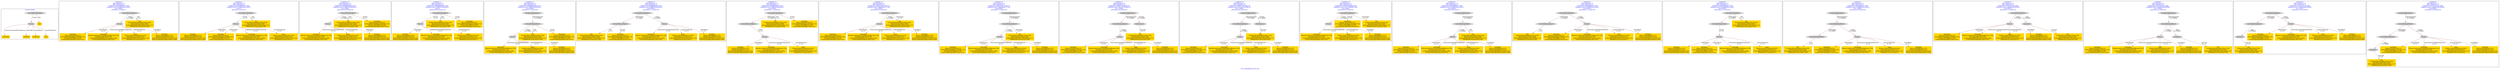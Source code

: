 digraph n0 {
fontcolor="blue"
remincross="true"
label="s18-s-indianapolis-artists.xml"
subgraph cluster_0 {
label="1-correct model"
n2[style="filled",color="white",fillcolor="lightgray",label="CulturalHeritageObject1"];
n3[style="filled",color="white",fillcolor="lightgray",label="Person1"];
n4[shape="plaintext",style="filled",fillcolor="gold",label="title"];
n5[shape="plaintext",style="filled",fillcolor="gold",label="nationality"];
n6[shape="plaintext",style="filled",fillcolor="gold",label="birthDate"];
n7[shape="plaintext",style="filled",fillcolor="gold",label="deathDate"];
n8[shape="plaintext",style="filled",fillcolor="gold",label="name"];
}
subgraph cluster_1 {
label="candidate 0\nlink coherence:1.0\nnode coherence:1.0\nconfidence:0.4816566803177064\nmapping score:0.5938855601059022\ncost:5.99981\n-precision:1.0-recall:1.0"
n10[style="filled",color="white",fillcolor="lightgray",label="CulturalHeritageObject1"];
n11[style="filled",color="white",fillcolor="lightgray",label="Person1"];
n12[shape="plaintext",style="filled",fillcolor="gold",label="title\n[CulturalHeritageObject,title,0.329]\n[Document,classLink,0.286]\n[CulturalHeritageObject,description,0.217]\n[WebResource,classLink,0.168]"];
n13[shape="plaintext",style="filled",fillcolor="gold",label="deathDate\n[Person,dateOfDeath,0.4]\n[CulturalHeritageObject,created,0.322]\n[Person,dateOfBirth,0.228]\n[CulturalHeritageObject,title,0.051]"];
n14[shape="plaintext",style="filled",fillcolor="gold",label="nationality\n[Person,countryAssociatedWithThePerson,0.754]\n[Concept,prefLabel,0.109]\n[CulturalHeritageObject,provenance,0.085]\n[CulturalHeritageObject,title,0.053]"];
n15[shape="plaintext",style="filled",fillcolor="gold",label="name\n[Person,nameOfThePerson,0.454]\n[Document,classLink,0.325]\n[CulturalHeritageObject,provenance,0.122]\n[WebResource,classLink,0.1]"];
n16[shape="plaintext",style="filled",fillcolor="gold",label="birthDate\n[Person,dateOfBirth,0.472]\n[Person,dateOfDeath,0.252]\n[CulturalHeritageObject,created,0.232]\n[Person,biographicalInformation,0.044]"];
}
subgraph cluster_2 {
label="candidate 1\nlink coherence:1.0\nnode coherence:1.0\nconfidence:0.4816566803177064\nmapping score:0.5938855601059022\ncost:6.0\n-precision:1.0-recall:1.0"
n18[style="filled",color="white",fillcolor="lightgray",label="CulturalHeritageObject2"];
n19[style="filled",color="white",fillcolor="lightgray",label="Person2"];
n20[shape="plaintext",style="filled",fillcolor="gold",label="birthDate\n[Person,dateOfBirth,0.472]\n[Person,dateOfDeath,0.252]\n[CulturalHeritageObject,created,0.232]\n[Person,biographicalInformation,0.044]"];
n21[shape="plaintext",style="filled",fillcolor="gold",label="deathDate\n[Person,dateOfDeath,0.4]\n[CulturalHeritageObject,created,0.322]\n[Person,dateOfBirth,0.228]\n[CulturalHeritageObject,title,0.051]"];
n22[shape="plaintext",style="filled",fillcolor="gold",label="title\n[CulturalHeritageObject,title,0.329]\n[Document,classLink,0.286]\n[CulturalHeritageObject,description,0.217]\n[WebResource,classLink,0.168]"];
n23[shape="plaintext",style="filled",fillcolor="gold",label="nationality\n[Person,countryAssociatedWithThePerson,0.754]\n[Concept,prefLabel,0.109]\n[CulturalHeritageObject,provenance,0.085]\n[CulturalHeritageObject,title,0.053]"];
n24[shape="plaintext",style="filled",fillcolor="gold",label="name\n[Person,nameOfThePerson,0.454]\n[Document,classLink,0.325]\n[CulturalHeritageObject,provenance,0.122]\n[WebResource,classLink,0.1]"];
}
subgraph cluster_3 {
label="candidate 10\nlink coherence:1.0\nnode coherence:1.0\nconfidence:0.46596066468752334\nmapping score:0.5886535548958411\ncost:5.99981\n-precision:0.83-recall:0.83"
n26[style="filled",color="white",fillcolor="lightgray",label="CulturalHeritageObject1"];
n27[style="filled",color="white",fillcolor="lightgray",label="Person1"];
n28[shape="plaintext",style="filled",fillcolor="gold",label="title\n[CulturalHeritageObject,title,0.329]\n[Document,classLink,0.286]\n[CulturalHeritageObject,description,0.217]\n[WebResource,classLink,0.168]"];
n29[shape="plaintext",style="filled",fillcolor="gold",label="nationality\n[Person,countryAssociatedWithThePerson,0.754]\n[Concept,prefLabel,0.109]\n[CulturalHeritageObject,provenance,0.085]\n[CulturalHeritageObject,title,0.053]"];
n30[shape="plaintext",style="filled",fillcolor="gold",label="deathDate\n[Person,dateOfDeath,0.4]\n[CulturalHeritageObject,created,0.322]\n[Person,dateOfBirth,0.228]\n[CulturalHeritageObject,title,0.051]"];
n31[shape="plaintext",style="filled",fillcolor="gold",label="name\n[Person,nameOfThePerson,0.454]\n[Document,classLink,0.325]\n[CulturalHeritageObject,provenance,0.122]\n[WebResource,classLink,0.1]"];
n32[shape="plaintext",style="filled",fillcolor="gold",label="birthDate\n[Person,dateOfBirth,0.472]\n[Person,dateOfDeath,0.252]\n[CulturalHeritageObject,created,0.232]\n[Person,biographicalInformation,0.044]"];
}
subgraph cluster_4 {
label="candidate 11\nlink coherence:1.0\nnode coherence:1.0\nconfidence:0.46596066468752334\nmapping score:0.5886535548958411\ncost:6.0\n-precision:0.83-recall:0.83"
n34[style="filled",color="white",fillcolor="lightgray",label="CulturalHeritageObject2"];
n35[style="filled",color="white",fillcolor="lightgray",label="Person2"];
n36[shape="plaintext",style="filled",fillcolor="gold",label="birthDate\n[Person,dateOfBirth,0.472]\n[Person,dateOfDeath,0.252]\n[CulturalHeritageObject,created,0.232]\n[Person,biographicalInformation,0.044]"];
n37[shape="plaintext",style="filled",fillcolor="gold",label="title\n[CulturalHeritageObject,title,0.329]\n[Document,classLink,0.286]\n[CulturalHeritageObject,description,0.217]\n[WebResource,classLink,0.168]"];
n38[shape="plaintext",style="filled",fillcolor="gold",label="nationality\n[Person,countryAssociatedWithThePerson,0.754]\n[Concept,prefLabel,0.109]\n[CulturalHeritageObject,provenance,0.085]\n[CulturalHeritageObject,title,0.053]"];
n39[shape="plaintext",style="filled",fillcolor="gold",label="name\n[Person,nameOfThePerson,0.454]\n[Document,classLink,0.325]\n[CulturalHeritageObject,provenance,0.122]\n[WebResource,classLink,0.1]"];
n40[shape="plaintext",style="filled",fillcolor="gold",label="deathDate\n[Person,dateOfDeath,0.4]\n[CulturalHeritageObject,created,0.322]\n[Person,dateOfBirth,0.228]\n[CulturalHeritageObject,title,0.051]"];
}
subgraph cluster_5 {
label="candidate 12\nlink coherence:1.0\nnode coherence:1.0\nconfidence:0.46596066468752334\nmapping score:0.5886535548958411\ncost:6.99965\n-precision:0.71-recall:0.83"
n42[style="filled",color="white",fillcolor="lightgray",label="CulturalHeritageObject1"];
n43[style="filled",color="white",fillcolor="lightgray",label="Person1"];
n44[style="filled",color="white",fillcolor="lightgray",label="EuropeanaAggregation1"];
n45[shape="plaintext",style="filled",fillcolor="gold",label="title\n[CulturalHeritageObject,title,0.329]\n[Document,classLink,0.286]\n[CulturalHeritageObject,description,0.217]\n[WebResource,classLink,0.168]"];
n46[shape="plaintext",style="filled",fillcolor="gold",label="nationality\n[Person,countryAssociatedWithThePerson,0.754]\n[Concept,prefLabel,0.109]\n[CulturalHeritageObject,provenance,0.085]\n[CulturalHeritageObject,title,0.053]"];
n47[shape="plaintext",style="filled",fillcolor="gold",label="deathDate\n[Person,dateOfDeath,0.4]\n[CulturalHeritageObject,created,0.322]\n[Person,dateOfBirth,0.228]\n[CulturalHeritageObject,title,0.051]"];
n48[shape="plaintext",style="filled",fillcolor="gold",label="name\n[Person,nameOfThePerson,0.454]\n[Document,classLink,0.325]\n[CulturalHeritageObject,provenance,0.122]\n[WebResource,classLink,0.1]"];
n49[shape="plaintext",style="filled",fillcolor="gold",label="birthDate\n[Person,dateOfBirth,0.472]\n[Person,dateOfDeath,0.252]\n[CulturalHeritageObject,created,0.232]\n[Person,biographicalInformation,0.044]"];
}
subgraph cluster_6 {
label="candidate 13\nlink coherence:1.0\nnode coherence:1.0\nconfidence:0.46596066468752334\nmapping score:0.5886535548958411\ncost:6.99978\n-precision:0.57-recall:0.67"
n51[style="filled",color="white",fillcolor="lightgray",label="CulturalHeritageObject1"];
n52[style="filled",color="white",fillcolor="lightgray",label="CulturalHeritageObject2"];
n53[style="filled",color="white",fillcolor="lightgray",label="Person1"];
n54[shape="plaintext",style="filled",fillcolor="gold",label="title\n[CulturalHeritageObject,title,0.329]\n[Document,classLink,0.286]\n[CulturalHeritageObject,description,0.217]\n[WebResource,classLink,0.168]"];
n55[shape="plaintext",style="filled",fillcolor="gold",label="nationality\n[Person,countryAssociatedWithThePerson,0.754]\n[Concept,prefLabel,0.109]\n[CulturalHeritageObject,provenance,0.085]\n[CulturalHeritageObject,title,0.053]"];
n56[shape="plaintext",style="filled",fillcolor="gold",label="name\n[Person,nameOfThePerson,0.454]\n[Document,classLink,0.325]\n[CulturalHeritageObject,provenance,0.122]\n[WebResource,classLink,0.1]"];
n57[shape="plaintext",style="filled",fillcolor="gold",label="birthDate\n[Person,dateOfBirth,0.472]\n[Person,dateOfDeath,0.252]\n[CulturalHeritageObject,created,0.232]\n[Person,biographicalInformation,0.044]"];
n58[shape="plaintext",style="filled",fillcolor="gold",label="deathDate\n[Person,dateOfDeath,0.4]\n[CulturalHeritageObject,created,0.322]\n[Person,dateOfBirth,0.228]\n[CulturalHeritageObject,title,0.051]"];
}
subgraph cluster_7 {
label="candidate 14\nlink coherence:1.0\nnode coherence:1.0\nconfidence:0.46596066468752334\nmapping score:0.5886535548958411\ncost:6.99997\n-precision:0.57-recall:0.67"
n60[style="filled",color="white",fillcolor="lightgray",label="CulturalHeritageObject1"];
n61[style="filled",color="white",fillcolor="lightgray",label="CulturalHeritageObject2"];
n62[style="filled",color="white",fillcolor="lightgray",label="Person2"];
n63[shape="plaintext",style="filled",fillcolor="gold",label="birthDate\n[Person,dateOfBirth,0.472]\n[Person,dateOfDeath,0.252]\n[CulturalHeritageObject,created,0.232]\n[Person,biographicalInformation,0.044]"];
n64[shape="plaintext",style="filled",fillcolor="gold",label="title\n[CulturalHeritageObject,title,0.329]\n[Document,classLink,0.286]\n[CulturalHeritageObject,description,0.217]\n[WebResource,classLink,0.168]"];
n65[shape="plaintext",style="filled",fillcolor="gold",label="nationality\n[Person,countryAssociatedWithThePerson,0.754]\n[Concept,prefLabel,0.109]\n[CulturalHeritageObject,provenance,0.085]\n[CulturalHeritageObject,title,0.053]"];
n66[shape="plaintext",style="filled",fillcolor="gold",label="name\n[Person,nameOfThePerson,0.454]\n[Document,classLink,0.325]\n[CulturalHeritageObject,provenance,0.122]\n[WebResource,classLink,0.1]"];
n67[shape="plaintext",style="filled",fillcolor="gold",label="deathDate\n[Person,dateOfDeath,0.4]\n[CulturalHeritageObject,created,0.322]\n[Person,dateOfBirth,0.228]\n[CulturalHeritageObject,title,0.051]"];
}
subgraph cluster_8 {
label="candidate 15\nlink coherence:1.0\nnode coherence:1.0\nconfidence:0.45922578551350374\nmapping score:0.586408595171168\ncost:5.99981\n-precision:0.83-recall:0.83"
n69[style="filled",color="white",fillcolor="lightgray",label="CulturalHeritageObject1"];
n70[style="filled",color="white",fillcolor="lightgray",label="Person1"];
n71[shape="plaintext",style="filled",fillcolor="gold",label="deathDate\n[Person,dateOfDeath,0.4]\n[CulturalHeritageObject,created,0.322]\n[Person,dateOfBirth,0.228]\n[CulturalHeritageObject,title,0.051]"];
n72[shape="plaintext",style="filled",fillcolor="gold",label="nationality\n[Person,countryAssociatedWithThePerson,0.754]\n[Concept,prefLabel,0.109]\n[CulturalHeritageObject,provenance,0.085]\n[CulturalHeritageObject,title,0.053]"];
n73[shape="plaintext",style="filled",fillcolor="gold",label="name\n[Person,nameOfThePerson,0.454]\n[Document,classLink,0.325]\n[CulturalHeritageObject,provenance,0.122]\n[WebResource,classLink,0.1]"];
n74[shape="plaintext",style="filled",fillcolor="gold",label="birthDate\n[Person,dateOfBirth,0.472]\n[Person,dateOfDeath,0.252]\n[CulturalHeritageObject,created,0.232]\n[Person,biographicalInformation,0.044]"];
n75[shape="plaintext",style="filled",fillcolor="gold",label="title\n[CulturalHeritageObject,title,0.329]\n[Document,classLink,0.286]\n[CulturalHeritageObject,description,0.217]\n[WebResource,classLink,0.168]"];
}
subgraph cluster_9 {
label="candidate 16\nlink coherence:1.0\nnode coherence:1.0\nconfidence:0.45922578551350374\nmapping score:0.586408595171168\ncost:6.99965\n-precision:0.71-recall:0.83"
n77[style="filled",color="white",fillcolor="lightgray",label="CulturalHeritageObject1"];
n78[style="filled",color="white",fillcolor="lightgray",label="Person1"];
n79[style="filled",color="white",fillcolor="lightgray",label="EuropeanaAggregation1"];
n80[shape="plaintext",style="filled",fillcolor="gold",label="deathDate\n[Person,dateOfDeath,0.4]\n[CulturalHeritageObject,created,0.322]\n[Person,dateOfBirth,0.228]\n[CulturalHeritageObject,title,0.051]"];
n81[shape="plaintext",style="filled",fillcolor="gold",label="nationality\n[Person,countryAssociatedWithThePerson,0.754]\n[Concept,prefLabel,0.109]\n[CulturalHeritageObject,provenance,0.085]\n[CulturalHeritageObject,title,0.053]"];
n82[shape="plaintext",style="filled",fillcolor="gold",label="name\n[Person,nameOfThePerson,0.454]\n[Document,classLink,0.325]\n[CulturalHeritageObject,provenance,0.122]\n[WebResource,classLink,0.1]"];
n83[shape="plaintext",style="filled",fillcolor="gold",label="birthDate\n[Person,dateOfBirth,0.472]\n[Person,dateOfDeath,0.252]\n[CulturalHeritageObject,created,0.232]\n[Person,biographicalInformation,0.044]"];
n84[shape="plaintext",style="filled",fillcolor="gold",label="title\n[CulturalHeritageObject,title,0.329]\n[Document,classLink,0.286]\n[CulturalHeritageObject,description,0.217]\n[WebResource,classLink,0.168]"];
}
subgraph cluster_10 {
label="candidate 17\nlink coherence:1.0\nnode coherence:1.0\nconfidence:0.4494371062586778\nmapping score:0.583145702086226\ncost:7.99949\n-precision:0.62-recall:0.83"
n86[style="filled",color="white",fillcolor="lightgray",label="CulturalHeritageObject1"];
n87[style="filled",color="white",fillcolor="lightgray",label="Person1"];
n88[style="filled",color="white",fillcolor="lightgray",label="EuropeanaAggregation1"];
n89[style="filled",color="white",fillcolor="lightgray",label="WebResource1"];
n90[shape="plaintext",style="filled",fillcolor="gold",label="title\n[CulturalHeritageObject,title,0.329]\n[Document,classLink,0.286]\n[CulturalHeritageObject,description,0.217]\n[WebResource,classLink,0.168]"];
n91[shape="plaintext",style="filled",fillcolor="gold",label="deathDate\n[Person,dateOfDeath,0.4]\n[CulturalHeritageObject,created,0.322]\n[Person,dateOfBirth,0.228]\n[CulturalHeritageObject,title,0.051]"];
n92[shape="plaintext",style="filled",fillcolor="gold",label="nationality\n[Person,countryAssociatedWithThePerson,0.754]\n[Concept,prefLabel,0.109]\n[CulturalHeritageObject,provenance,0.085]\n[CulturalHeritageObject,title,0.053]"];
n93[shape="plaintext",style="filled",fillcolor="gold",label="name\n[Person,nameOfThePerson,0.454]\n[Document,classLink,0.325]\n[CulturalHeritageObject,provenance,0.122]\n[WebResource,classLink,0.1]"];
n94[shape="plaintext",style="filled",fillcolor="gold",label="birthDate\n[Person,dateOfBirth,0.472]\n[Person,dateOfDeath,0.252]\n[CulturalHeritageObject,created,0.232]\n[Person,biographicalInformation,0.044]"];
}
subgraph cluster_11 {
label="candidate 18\nlink coherence:1.0\nnode coherence:1.0\nconfidence:0.4494371062586778\nmapping score:0.583145702086226\ncost:7.99964\n-precision:0.62-recall:0.83"
n96[style="filled",color="white",fillcolor="lightgray",label="CulturalHeritageObject1"];
n97[style="filled",color="white",fillcolor="lightgray",label="Person1"];
n98[style="filled",color="white",fillcolor="lightgray",label="EuropeanaAggregation1"];
n99[style="filled",color="white",fillcolor="lightgray",label="WebResource2"];
n100[shape="plaintext",style="filled",fillcolor="gold",label="deathDate\n[Person,dateOfDeath,0.4]\n[CulturalHeritageObject,created,0.322]\n[Person,dateOfBirth,0.228]\n[CulturalHeritageObject,title,0.051]"];
n101[shape="plaintext",style="filled",fillcolor="gold",label="title\n[CulturalHeritageObject,title,0.329]\n[Document,classLink,0.286]\n[CulturalHeritageObject,description,0.217]\n[WebResource,classLink,0.168]"];
n102[shape="plaintext",style="filled",fillcolor="gold",label="nationality\n[Person,countryAssociatedWithThePerson,0.754]\n[Concept,prefLabel,0.109]\n[CulturalHeritageObject,provenance,0.085]\n[CulturalHeritageObject,title,0.053]"];
n103[shape="plaintext",style="filled",fillcolor="gold",label="name\n[Person,nameOfThePerson,0.454]\n[Document,classLink,0.325]\n[CulturalHeritageObject,provenance,0.122]\n[WebResource,classLink,0.1]"];
n104[shape="plaintext",style="filled",fillcolor="gold",label="birthDate\n[Person,dateOfBirth,0.472]\n[Person,dateOfDeath,0.252]\n[CulturalHeritageObject,created,0.232]\n[Person,biographicalInformation,0.044]"];
}
subgraph cluster_12 {
label="candidate 19\nlink coherence:1.0\nnode coherence:1.0\nconfidence:0.44352976988332066\nmapping score:0.5811765899611069\ncost:5.99981\n-precision:0.67-recall:0.67"
n106[style="filled",color="white",fillcolor="lightgray",label="CulturalHeritageObject1"];
n107[style="filled",color="white",fillcolor="lightgray",label="Person1"];
n108[shape="plaintext",style="filled",fillcolor="gold",label="nationality\n[Person,countryAssociatedWithThePerson,0.754]\n[Concept,prefLabel,0.109]\n[CulturalHeritageObject,provenance,0.085]\n[CulturalHeritageObject,title,0.053]"];
n109[shape="plaintext",style="filled",fillcolor="gold",label="deathDate\n[Person,dateOfDeath,0.4]\n[CulturalHeritageObject,created,0.322]\n[Person,dateOfBirth,0.228]\n[CulturalHeritageObject,title,0.051]"];
n110[shape="plaintext",style="filled",fillcolor="gold",label="name\n[Person,nameOfThePerson,0.454]\n[Document,classLink,0.325]\n[CulturalHeritageObject,provenance,0.122]\n[WebResource,classLink,0.1]"];
n111[shape="plaintext",style="filled",fillcolor="gold",label="birthDate\n[Person,dateOfBirth,0.472]\n[Person,dateOfDeath,0.252]\n[CulturalHeritageObject,created,0.232]\n[Person,biographicalInformation,0.044]"];
n112[shape="plaintext",style="filled",fillcolor="gold",label="title\n[CulturalHeritageObject,title,0.329]\n[Document,classLink,0.286]\n[CulturalHeritageObject,description,0.217]\n[WebResource,classLink,0.168]"];
}
subgraph cluster_13 {
label="candidate 2\nlink coherence:1.0\nnode coherence:1.0\nconfidence:0.4816566803177064\nmapping score:0.5938855601059022\ncost:6.99965\n-precision:0.86-recall:1.0"
n114[style="filled",color="white",fillcolor="lightgray",label="CulturalHeritageObject1"];
n115[style="filled",color="white",fillcolor="lightgray",label="Person1"];
n116[style="filled",color="white",fillcolor="lightgray",label="EuropeanaAggregation1"];
n117[shape="plaintext",style="filled",fillcolor="gold",label="title\n[CulturalHeritageObject,title,0.329]\n[Document,classLink,0.286]\n[CulturalHeritageObject,description,0.217]\n[WebResource,classLink,0.168]"];
n118[shape="plaintext",style="filled",fillcolor="gold",label="deathDate\n[Person,dateOfDeath,0.4]\n[CulturalHeritageObject,created,0.322]\n[Person,dateOfBirth,0.228]\n[CulturalHeritageObject,title,0.051]"];
n119[shape="plaintext",style="filled",fillcolor="gold",label="nationality\n[Person,countryAssociatedWithThePerson,0.754]\n[Concept,prefLabel,0.109]\n[CulturalHeritageObject,provenance,0.085]\n[CulturalHeritageObject,title,0.053]"];
n120[shape="plaintext",style="filled",fillcolor="gold",label="name\n[Person,nameOfThePerson,0.454]\n[Document,classLink,0.325]\n[CulturalHeritageObject,provenance,0.122]\n[WebResource,classLink,0.1]"];
n121[shape="plaintext",style="filled",fillcolor="gold",label="birthDate\n[Person,dateOfBirth,0.472]\n[Person,dateOfDeath,0.252]\n[CulturalHeritageObject,created,0.232]\n[Person,biographicalInformation,0.044]"];
}
subgraph cluster_14 {
label="candidate 3\nlink coherence:1.0\nnode coherence:1.0\nconfidence:0.4816566803177064\nmapping score:0.5938855601059022\ncost:6.99978\n-precision:0.71-recall:0.83"
n123[style="filled",color="white",fillcolor="lightgray",label="CulturalHeritageObject1"];
n124[style="filled",color="white",fillcolor="lightgray",label="CulturalHeritageObject2"];
n125[style="filled",color="white",fillcolor="lightgray",label="Person1"];
n126[shape="plaintext",style="filled",fillcolor="gold",label="deathDate\n[Person,dateOfDeath,0.4]\n[CulturalHeritageObject,created,0.322]\n[Person,dateOfBirth,0.228]\n[CulturalHeritageObject,title,0.051]"];
n127[shape="plaintext",style="filled",fillcolor="gold",label="title\n[CulturalHeritageObject,title,0.329]\n[Document,classLink,0.286]\n[CulturalHeritageObject,description,0.217]\n[WebResource,classLink,0.168]"];
n128[shape="plaintext",style="filled",fillcolor="gold",label="nationality\n[Person,countryAssociatedWithThePerson,0.754]\n[Concept,prefLabel,0.109]\n[CulturalHeritageObject,provenance,0.085]\n[CulturalHeritageObject,title,0.053]"];
n129[shape="plaintext",style="filled",fillcolor="gold",label="name\n[Person,nameOfThePerson,0.454]\n[Document,classLink,0.325]\n[CulturalHeritageObject,provenance,0.122]\n[WebResource,classLink,0.1]"];
n130[shape="plaintext",style="filled",fillcolor="gold",label="birthDate\n[Person,dateOfBirth,0.472]\n[Person,dateOfDeath,0.252]\n[CulturalHeritageObject,created,0.232]\n[Person,biographicalInformation,0.044]"];
}
subgraph cluster_15 {
label="candidate 4\nlink coherence:1.0\nnode coherence:1.0\nconfidence:0.4816566803177064\nmapping score:0.5938855601059022\ncost:6.99997\n-precision:0.71-recall:0.83"
n132[style="filled",color="white",fillcolor="lightgray",label="CulturalHeritageObject1"];
n133[style="filled",color="white",fillcolor="lightgray",label="CulturalHeritageObject2"];
n134[style="filled",color="white",fillcolor="lightgray",label="Person2"];
n135[shape="plaintext",style="filled",fillcolor="gold",label="birthDate\n[Person,dateOfBirth,0.472]\n[Person,dateOfDeath,0.252]\n[CulturalHeritageObject,created,0.232]\n[Person,biographicalInformation,0.044]"];
n136[shape="plaintext",style="filled",fillcolor="gold",label="title\n[CulturalHeritageObject,title,0.329]\n[Document,classLink,0.286]\n[CulturalHeritageObject,description,0.217]\n[WebResource,classLink,0.168]"];
n137[shape="plaintext",style="filled",fillcolor="gold",label="deathDate\n[Person,dateOfDeath,0.4]\n[CulturalHeritageObject,created,0.322]\n[Person,dateOfBirth,0.228]\n[CulturalHeritageObject,title,0.051]"];
n138[shape="plaintext",style="filled",fillcolor="gold",label="nationality\n[Person,countryAssociatedWithThePerson,0.754]\n[Concept,prefLabel,0.109]\n[CulturalHeritageObject,provenance,0.085]\n[CulturalHeritageObject,title,0.053]"];
n139[shape="plaintext",style="filled",fillcolor="gold",label="name\n[Person,nameOfThePerson,0.454]\n[Document,classLink,0.325]\n[CulturalHeritageObject,provenance,0.122]\n[WebResource,classLink,0.1]"];
}
subgraph cluster_16 {
label="candidate 5\nlink coherence:1.0\nnode coherence:1.0\nconfidence:0.4816566803177064\nmapping score:0.5938855601059022\ncost:7.99962\n-precision:0.62-recall:0.83"
n141[style="filled",color="white",fillcolor="lightgray",label="CulturalHeritageObject1"];
n142[style="filled",color="white",fillcolor="lightgray",label="CulturalHeritageObject2"];
n143[style="filled",color="white",fillcolor="lightgray",label="Person1"];
n144[style="filled",color="white",fillcolor="lightgray",label="EuropeanaAggregation1"];
n145[shape="plaintext",style="filled",fillcolor="gold",label="deathDate\n[Person,dateOfDeath,0.4]\n[CulturalHeritageObject,created,0.322]\n[Person,dateOfBirth,0.228]\n[CulturalHeritageObject,title,0.051]"];
n146[shape="plaintext",style="filled",fillcolor="gold",label="title\n[CulturalHeritageObject,title,0.329]\n[Document,classLink,0.286]\n[CulturalHeritageObject,description,0.217]\n[WebResource,classLink,0.168]"];
n147[shape="plaintext",style="filled",fillcolor="gold",label="nationality\n[Person,countryAssociatedWithThePerson,0.754]\n[Concept,prefLabel,0.109]\n[CulturalHeritageObject,provenance,0.085]\n[CulturalHeritageObject,title,0.053]"];
n148[shape="plaintext",style="filled",fillcolor="gold",label="name\n[Person,nameOfThePerson,0.454]\n[Document,classLink,0.325]\n[CulturalHeritageObject,provenance,0.122]\n[WebResource,classLink,0.1]"];
n149[shape="plaintext",style="filled",fillcolor="gold",label="birthDate\n[Person,dateOfBirth,0.472]\n[Person,dateOfDeath,0.252]\n[CulturalHeritageObject,created,0.232]\n[Person,biographicalInformation,0.044]"];
}
subgraph cluster_17 {
label="candidate 6\nlink coherence:1.0\nnode coherence:1.0\nconfidence:0.4729732974214985\nmapping score:0.5909910991404995\ncost:6.99978\n-precision:0.71-recall:0.83"
n151[style="filled",color="white",fillcolor="lightgray",label="CulturalHeritageObject1"];
n152[style="filled",color="white",fillcolor="lightgray",label="Person1"];
n153[style="filled",color="white",fillcolor="lightgray",label="Document1"];
n154[shape="plaintext",style="filled",fillcolor="gold",label="deathDate\n[Person,dateOfDeath,0.4]\n[CulturalHeritageObject,created,0.322]\n[Person,dateOfBirth,0.228]\n[CulturalHeritageObject,title,0.051]"];
n155[shape="plaintext",style="filled",fillcolor="gold",label="nationality\n[Person,countryAssociatedWithThePerson,0.754]\n[Concept,prefLabel,0.109]\n[CulturalHeritageObject,provenance,0.085]\n[CulturalHeritageObject,title,0.053]"];
n156[shape="plaintext",style="filled",fillcolor="gold",label="title\n[CulturalHeritageObject,title,0.329]\n[Document,classLink,0.286]\n[CulturalHeritageObject,description,0.217]\n[WebResource,classLink,0.168]"];
n157[shape="plaintext",style="filled",fillcolor="gold",label="name\n[Person,nameOfThePerson,0.454]\n[Document,classLink,0.325]\n[CulturalHeritageObject,provenance,0.122]\n[WebResource,classLink,0.1]"];
n158[shape="plaintext",style="filled",fillcolor="gold",label="birthDate\n[Person,dateOfBirth,0.472]\n[Person,dateOfDeath,0.252]\n[CulturalHeritageObject,created,0.232]\n[Person,biographicalInformation,0.044]"];
}
subgraph cluster_18 {
label="candidate 7\nlink coherence:1.0\nnode coherence:1.0\nconfidence:0.4729732974214985\nmapping score:0.5909910991404995\ncost:7.99962\n-precision:0.62-recall:0.83"
n160[style="filled",color="white",fillcolor="lightgray",label="CulturalHeritageObject1"];
n161[style="filled",color="white",fillcolor="lightgray",label="Person1"];
n162[style="filled",color="white",fillcolor="lightgray",label="Document1"];
n163[style="filled",color="white",fillcolor="lightgray",label="EuropeanaAggregation1"];
n164[shape="plaintext",style="filled",fillcolor="gold",label="deathDate\n[Person,dateOfDeath,0.4]\n[CulturalHeritageObject,created,0.322]\n[Person,dateOfBirth,0.228]\n[CulturalHeritageObject,title,0.051]"];
n165[shape="plaintext",style="filled",fillcolor="gold",label="nationality\n[Person,countryAssociatedWithThePerson,0.754]\n[Concept,prefLabel,0.109]\n[CulturalHeritageObject,provenance,0.085]\n[CulturalHeritageObject,title,0.053]"];
n166[shape="plaintext",style="filled",fillcolor="gold",label="title\n[CulturalHeritageObject,title,0.329]\n[Document,classLink,0.286]\n[CulturalHeritageObject,description,0.217]\n[WebResource,classLink,0.168]"];
n167[shape="plaintext",style="filled",fillcolor="gold",label="name\n[Person,nameOfThePerson,0.454]\n[Document,classLink,0.325]\n[CulturalHeritageObject,provenance,0.122]\n[WebResource,classLink,0.1]"];
n168[shape="plaintext",style="filled",fillcolor="gold",label="birthDate\n[Person,dateOfBirth,0.472]\n[Person,dateOfDeath,0.252]\n[CulturalHeritageObject,created,0.232]\n[Person,biographicalInformation,0.044]"];
}
subgraph cluster_19 {
label="candidate 8\nlink coherence:1.0\nnode coherence:1.0\nconfidence:0.4729732974214985\nmapping score:0.5909910991404995\ncost:7.99977\n-precision:0.62-recall:0.83"
n170[style="filled",color="white",fillcolor="lightgray",label="CulturalHeritageObject1"];
n171[style="filled",color="white",fillcolor="lightgray",label="CulturalHeritageObject2"];
n172[style="filled",color="white",fillcolor="lightgray",label="Person1"];
n173[style="filled",color="white",fillcolor="lightgray",label="Document2"];
n174[shape="plaintext",style="filled",fillcolor="gold",label="deathDate\n[Person,dateOfDeath,0.4]\n[CulturalHeritageObject,created,0.322]\n[Person,dateOfBirth,0.228]\n[CulturalHeritageObject,title,0.051]"];
n175[shape="plaintext",style="filled",fillcolor="gold",label="nationality\n[Person,countryAssociatedWithThePerson,0.754]\n[Concept,prefLabel,0.109]\n[CulturalHeritageObject,provenance,0.085]\n[CulturalHeritageObject,title,0.053]"];
n176[shape="plaintext",style="filled",fillcolor="gold",label="title\n[CulturalHeritageObject,title,0.329]\n[Document,classLink,0.286]\n[CulturalHeritageObject,description,0.217]\n[WebResource,classLink,0.168]"];
n177[shape="plaintext",style="filled",fillcolor="gold",label="name\n[Person,nameOfThePerson,0.454]\n[Document,classLink,0.325]\n[CulturalHeritageObject,provenance,0.122]\n[WebResource,classLink,0.1]"];
n178[shape="plaintext",style="filled",fillcolor="gold",label="birthDate\n[Person,dateOfBirth,0.472]\n[Person,dateOfDeath,0.252]\n[CulturalHeritageObject,created,0.232]\n[Person,biographicalInformation,0.044]"];
}
subgraph cluster_20 {
label="candidate 9\nlink coherence:1.0\nnode coherence:1.0\nconfidence:0.4729732974214985\nmapping score:0.5909910991404995\ncost:8.99961\n-precision:0.56-recall:0.83"
n180[style="filled",color="white",fillcolor="lightgray",label="CulturalHeritageObject1"];
n181[style="filled",color="white",fillcolor="lightgray",label="CulturalHeritageObject2"];
n182[style="filled",color="white",fillcolor="lightgray",label="Person1"];
n183[style="filled",color="white",fillcolor="lightgray",label="Document2"];
n184[style="filled",color="white",fillcolor="lightgray",label="EuropeanaAggregation1"];
n185[shape="plaintext",style="filled",fillcolor="gold",label="deathDate\n[Person,dateOfDeath,0.4]\n[CulturalHeritageObject,created,0.322]\n[Person,dateOfBirth,0.228]\n[CulturalHeritageObject,title,0.051]"];
n186[shape="plaintext",style="filled",fillcolor="gold",label="nationality\n[Person,countryAssociatedWithThePerson,0.754]\n[Concept,prefLabel,0.109]\n[CulturalHeritageObject,provenance,0.085]\n[CulturalHeritageObject,title,0.053]"];
n187[shape="plaintext",style="filled",fillcolor="gold",label="title\n[CulturalHeritageObject,title,0.329]\n[Document,classLink,0.286]\n[CulturalHeritageObject,description,0.217]\n[WebResource,classLink,0.168]"];
n188[shape="plaintext",style="filled",fillcolor="gold",label="name\n[Person,nameOfThePerson,0.454]\n[Document,classLink,0.325]\n[CulturalHeritageObject,provenance,0.122]\n[WebResource,classLink,0.1]"];
n189[shape="plaintext",style="filled",fillcolor="gold",label="birthDate\n[Person,dateOfBirth,0.472]\n[Person,dateOfDeath,0.252]\n[CulturalHeritageObject,created,0.232]\n[Person,biographicalInformation,0.044]"];
}
n2 -> n3[color="brown",fontcolor="black",label="creator"]
n2 -> n4[color="brown",fontcolor="black",label="title"]
n3 -> n5[color="brown",fontcolor="black",label="countryAssociatedWithThePerson"]
n3 -> n6[color="brown",fontcolor="black",label="dateOfBirth"]
n3 -> n7[color="brown",fontcolor="black",label="dateOfDeath"]
n3 -> n8[color="brown",fontcolor="black",label="nameOfThePerson"]
n10 -> n11[color="brown",fontcolor="black",label="creator\nw=0.99981"]
n10 -> n12[color="brown",fontcolor="black",label="title\nw=1.0"]
n11 -> n13[color="brown",fontcolor="black",label="dateOfDeath\nw=1.0"]
n11 -> n14[color="brown",fontcolor="black",label="countryAssociatedWithThePerson\nw=1.0"]
n11 -> n15[color="brown",fontcolor="black",label="nameOfThePerson\nw=1.0"]
n11 -> n16[color="brown",fontcolor="black",label="dateOfBirth\nw=1.0"]
n18 -> n19[color="brown",fontcolor="black",label="creator\nw=1.0"]
n19 -> n20[color="brown",fontcolor="black",label="dateOfBirth\nw=1.0"]
n19 -> n21[color="brown",fontcolor="black",label="dateOfDeath\nw=1.0"]
n18 -> n22[color="brown",fontcolor="black",label="title\nw=1.0"]
n19 -> n23[color="brown",fontcolor="black",label="countryAssociatedWithThePerson\nw=1.0"]
n19 -> n24[color="brown",fontcolor="black",label="nameOfThePerson\nw=1.0"]
n26 -> n27[color="brown",fontcolor="black",label="creator\nw=0.99981"]
n26 -> n28[color="brown",fontcolor="black",label="title\nw=1.0"]
n27 -> n29[color="brown",fontcolor="black",label="countryAssociatedWithThePerson\nw=1.0"]
n26 -> n30[color="brown",fontcolor="black",label="created\nw=1.0"]
n27 -> n31[color="brown",fontcolor="black",label="nameOfThePerson\nw=1.0"]
n27 -> n32[color="brown",fontcolor="black",label="dateOfBirth\nw=1.0"]
n34 -> n35[color="brown",fontcolor="black",label="creator\nw=1.0"]
n35 -> n36[color="brown",fontcolor="black",label="dateOfBirth\nw=1.0"]
n34 -> n37[color="brown",fontcolor="black",label="title\nw=1.0"]
n35 -> n38[color="brown",fontcolor="black",label="countryAssociatedWithThePerson\nw=1.0"]
n35 -> n39[color="brown",fontcolor="black",label="nameOfThePerson\nw=1.0"]
n34 -> n40[color="brown",fontcolor="black",label="created\nw=1.0"]
n42 -> n43[color="brown",fontcolor="black",label="creator\nw=0.99981"]
n44 -> n42[color="brown",fontcolor="black",label="aggregatedCHO\nw=0.99984"]
n42 -> n45[color="brown",fontcolor="black",label="title\nw=1.0"]
n43 -> n46[color="brown",fontcolor="black",label="countryAssociatedWithThePerson\nw=1.0"]
n42 -> n47[color="brown",fontcolor="black",label="created\nw=1.0"]
n43 -> n48[color="brown",fontcolor="black",label="nameOfThePerson\nw=1.0"]
n43 -> n49[color="brown",fontcolor="black",label="dateOfBirth\nw=1.0"]
n51 -> n52[color="brown",fontcolor="black",label="isRelatedTo\nw=0.99997"]
n51 -> n53[color="brown",fontcolor="black",label="creator\nw=0.99981"]
n52 -> n54[color="brown",fontcolor="black",label="title\nw=1.0"]
n53 -> n55[color="brown",fontcolor="black",label="countryAssociatedWithThePerson\nw=1.0"]
n53 -> n56[color="brown",fontcolor="black",label="nameOfThePerson\nw=1.0"]
n53 -> n57[color="brown",fontcolor="black",label="dateOfBirth\nw=1.0"]
n52 -> n58[color="brown",fontcolor="black",label="created\nw=1.0"]
n60 -> n61[color="brown",fontcolor="black",label="isRelatedTo\nw=0.99997"]
n61 -> n62[color="brown",fontcolor="black",label="creator\nw=1.0"]
n62 -> n63[color="brown",fontcolor="black",label="dateOfBirth\nw=1.0"]
n60 -> n64[color="brown",fontcolor="black",label="title\nw=1.0"]
n62 -> n65[color="brown",fontcolor="black",label="countryAssociatedWithThePerson\nw=1.0"]
n62 -> n66[color="brown",fontcolor="black",label="nameOfThePerson\nw=1.0"]
n60 -> n67[color="brown",fontcolor="black",label="created\nw=1.0"]
n69 -> n70[color="brown",fontcolor="black",label="creator\nw=0.99981"]
n70 -> n71[color="brown",fontcolor="black",label="dateOfDeath\nw=1.0"]
n70 -> n72[color="brown",fontcolor="black",label="countryAssociatedWithThePerson\nw=1.0"]
n70 -> n73[color="brown",fontcolor="black",label="nameOfThePerson\nw=1.0"]
n70 -> n74[color="brown",fontcolor="black",label="dateOfBirth\nw=1.0"]
n69 -> n75[color="brown",fontcolor="black",label="description\nw=1.0"]
n77 -> n78[color="brown",fontcolor="black",label="creator\nw=0.99981"]
n79 -> n77[color="brown",fontcolor="black",label="aggregatedCHO\nw=0.99984"]
n78 -> n80[color="brown",fontcolor="black",label="dateOfDeath\nw=1.0"]
n78 -> n81[color="brown",fontcolor="black",label="countryAssociatedWithThePerson\nw=1.0"]
n78 -> n82[color="brown",fontcolor="black",label="nameOfThePerson\nw=1.0"]
n78 -> n83[color="brown",fontcolor="black",label="dateOfBirth\nw=1.0"]
n77 -> n84[color="brown",fontcolor="black",label="description\nw=1.0"]
n86 -> n87[color="brown",fontcolor="black",label="creator\nw=0.99981"]
n88 -> n86[color="brown",fontcolor="black",label="aggregatedCHO\nw=0.99984"]
n88 -> n89[color="brown",fontcolor="black",label="hasView\nw=0.99984"]
n89 -> n90[color="brown",fontcolor="black",label="classLink\nw=1.0"]
n87 -> n91[color="brown",fontcolor="black",label="dateOfDeath\nw=1.0"]
n87 -> n92[color="brown",fontcolor="black",label="countryAssociatedWithThePerson\nw=1.0"]
n87 -> n93[color="brown",fontcolor="black",label="nameOfThePerson\nw=1.0"]
n87 -> n94[color="brown",fontcolor="black",label="dateOfBirth\nw=1.0"]
n96 -> n97[color="brown",fontcolor="black",label="creator\nw=0.99981"]
n98 -> n96[color="brown",fontcolor="black",label="aggregatedCHO\nw=0.99984"]
n98 -> n99[color="brown",fontcolor="black",label="hasView\nw=0.99999"]
n97 -> n100[color="brown",fontcolor="black",label="dateOfDeath\nw=1.0"]
n99 -> n101[color="brown",fontcolor="black",label="classLink\nw=1.0"]
n97 -> n102[color="brown",fontcolor="black",label="countryAssociatedWithThePerson\nw=1.0"]
n97 -> n103[color="brown",fontcolor="black",label="nameOfThePerson\nw=1.0"]
n97 -> n104[color="brown",fontcolor="black",label="dateOfBirth\nw=1.0"]
n106 -> n107[color="brown",fontcolor="black",label="creator\nw=0.99981"]
n107 -> n108[color="brown",fontcolor="black",label="countryAssociatedWithThePerson\nw=1.0"]
n106 -> n109[color="brown",fontcolor="black",label="created\nw=1.0"]
n107 -> n110[color="brown",fontcolor="black",label="nameOfThePerson\nw=1.0"]
n107 -> n111[color="brown",fontcolor="black",label="dateOfBirth\nw=1.0"]
n106 -> n112[color="brown",fontcolor="black",label="description\nw=1.0"]
n114 -> n115[color="brown",fontcolor="black",label="creator\nw=0.99981"]
n116 -> n114[color="brown",fontcolor="black",label="aggregatedCHO\nw=0.99984"]
n114 -> n117[color="brown",fontcolor="black",label="title\nw=1.0"]
n115 -> n118[color="brown",fontcolor="black",label="dateOfDeath\nw=1.0"]
n115 -> n119[color="brown",fontcolor="black",label="countryAssociatedWithThePerson\nw=1.0"]
n115 -> n120[color="brown",fontcolor="black",label="nameOfThePerson\nw=1.0"]
n115 -> n121[color="brown",fontcolor="black",label="dateOfBirth\nw=1.0"]
n123 -> n124[color="brown",fontcolor="black",label="isRelatedTo\nw=0.99997"]
n123 -> n125[color="brown",fontcolor="black",label="creator\nw=0.99981"]
n125 -> n126[color="brown",fontcolor="black",label="dateOfDeath\nw=1.0"]
n124 -> n127[color="brown",fontcolor="black",label="title\nw=1.0"]
n125 -> n128[color="brown",fontcolor="black",label="countryAssociatedWithThePerson\nw=1.0"]
n125 -> n129[color="brown",fontcolor="black",label="nameOfThePerson\nw=1.0"]
n125 -> n130[color="brown",fontcolor="black",label="dateOfBirth\nw=1.0"]
n132 -> n133[color="brown",fontcolor="black",label="isRelatedTo\nw=0.99997"]
n133 -> n134[color="brown",fontcolor="black",label="creator\nw=1.0"]
n134 -> n135[color="brown",fontcolor="black",label="dateOfBirth\nw=1.0"]
n132 -> n136[color="brown",fontcolor="black",label="title\nw=1.0"]
n134 -> n137[color="brown",fontcolor="black",label="dateOfDeath\nw=1.0"]
n134 -> n138[color="brown",fontcolor="black",label="countryAssociatedWithThePerson\nw=1.0"]
n134 -> n139[color="brown",fontcolor="black",label="nameOfThePerson\nw=1.0"]
n141 -> n142[color="brown",fontcolor="black",label="isRelatedTo\nw=0.99997"]
n141 -> n143[color="brown",fontcolor="black",label="creator\nw=0.99981"]
n144 -> n141[color="brown",fontcolor="black",label="aggregatedCHO\nw=0.99984"]
n143 -> n145[color="brown",fontcolor="black",label="dateOfDeath\nw=1.0"]
n142 -> n146[color="brown",fontcolor="black",label="title\nw=1.0"]
n143 -> n147[color="brown",fontcolor="black",label="countryAssociatedWithThePerson\nw=1.0"]
n143 -> n148[color="brown",fontcolor="black",label="nameOfThePerson\nw=1.0"]
n143 -> n149[color="brown",fontcolor="black",label="dateOfBirth\nw=1.0"]
n151 -> n152[color="brown",fontcolor="black",label="creator\nw=0.99981"]
n151 -> n153[color="brown",fontcolor="black",label="page\nw=0.99997"]
n152 -> n154[color="brown",fontcolor="black",label="dateOfDeath\nw=1.0"]
n152 -> n155[color="brown",fontcolor="black",label="countryAssociatedWithThePerson\nw=1.0"]
n153 -> n156[color="brown",fontcolor="black",label="classLink\nw=1.0"]
n152 -> n157[color="brown",fontcolor="black",label="nameOfThePerson\nw=1.0"]
n152 -> n158[color="brown",fontcolor="black",label="dateOfBirth\nw=1.0"]
n160 -> n161[color="brown",fontcolor="black",label="creator\nw=0.99981"]
n160 -> n162[color="brown",fontcolor="black",label="page\nw=0.99997"]
n163 -> n160[color="brown",fontcolor="black",label="aggregatedCHO\nw=0.99984"]
n161 -> n164[color="brown",fontcolor="black",label="dateOfDeath\nw=1.0"]
n161 -> n165[color="brown",fontcolor="black",label="countryAssociatedWithThePerson\nw=1.0"]
n162 -> n166[color="brown",fontcolor="black",label="classLink\nw=1.0"]
n161 -> n167[color="brown",fontcolor="black",label="nameOfThePerson\nw=1.0"]
n161 -> n168[color="brown",fontcolor="black",label="dateOfBirth\nw=1.0"]
n170 -> n171[color="brown",fontcolor="black",label="isRelatedTo\nw=0.99997"]
n170 -> n172[color="brown",fontcolor="black",label="creator\nw=0.99981"]
n171 -> n173[color="brown",fontcolor="black",label="page\nw=0.99999"]
n172 -> n174[color="brown",fontcolor="black",label="dateOfDeath\nw=1.0"]
n172 -> n175[color="brown",fontcolor="black",label="countryAssociatedWithThePerson\nw=1.0"]
n173 -> n176[color="brown",fontcolor="black",label="classLink\nw=1.0"]
n172 -> n177[color="brown",fontcolor="black",label="nameOfThePerson\nw=1.0"]
n172 -> n178[color="brown",fontcolor="black",label="dateOfBirth\nw=1.0"]
n180 -> n181[color="brown",fontcolor="black",label="isRelatedTo\nw=0.99997"]
n180 -> n182[color="brown",fontcolor="black",label="creator\nw=0.99981"]
n181 -> n183[color="brown",fontcolor="black",label="page\nw=0.99999"]
n184 -> n180[color="brown",fontcolor="black",label="aggregatedCHO\nw=0.99984"]
n182 -> n185[color="brown",fontcolor="black",label="dateOfDeath\nw=1.0"]
n182 -> n186[color="brown",fontcolor="black",label="countryAssociatedWithThePerson\nw=1.0"]
n183 -> n187[color="brown",fontcolor="black",label="classLink\nw=1.0"]
n182 -> n188[color="brown",fontcolor="black",label="nameOfThePerson\nw=1.0"]
n182 -> n189[color="brown",fontcolor="black",label="dateOfBirth\nw=1.0"]
}
